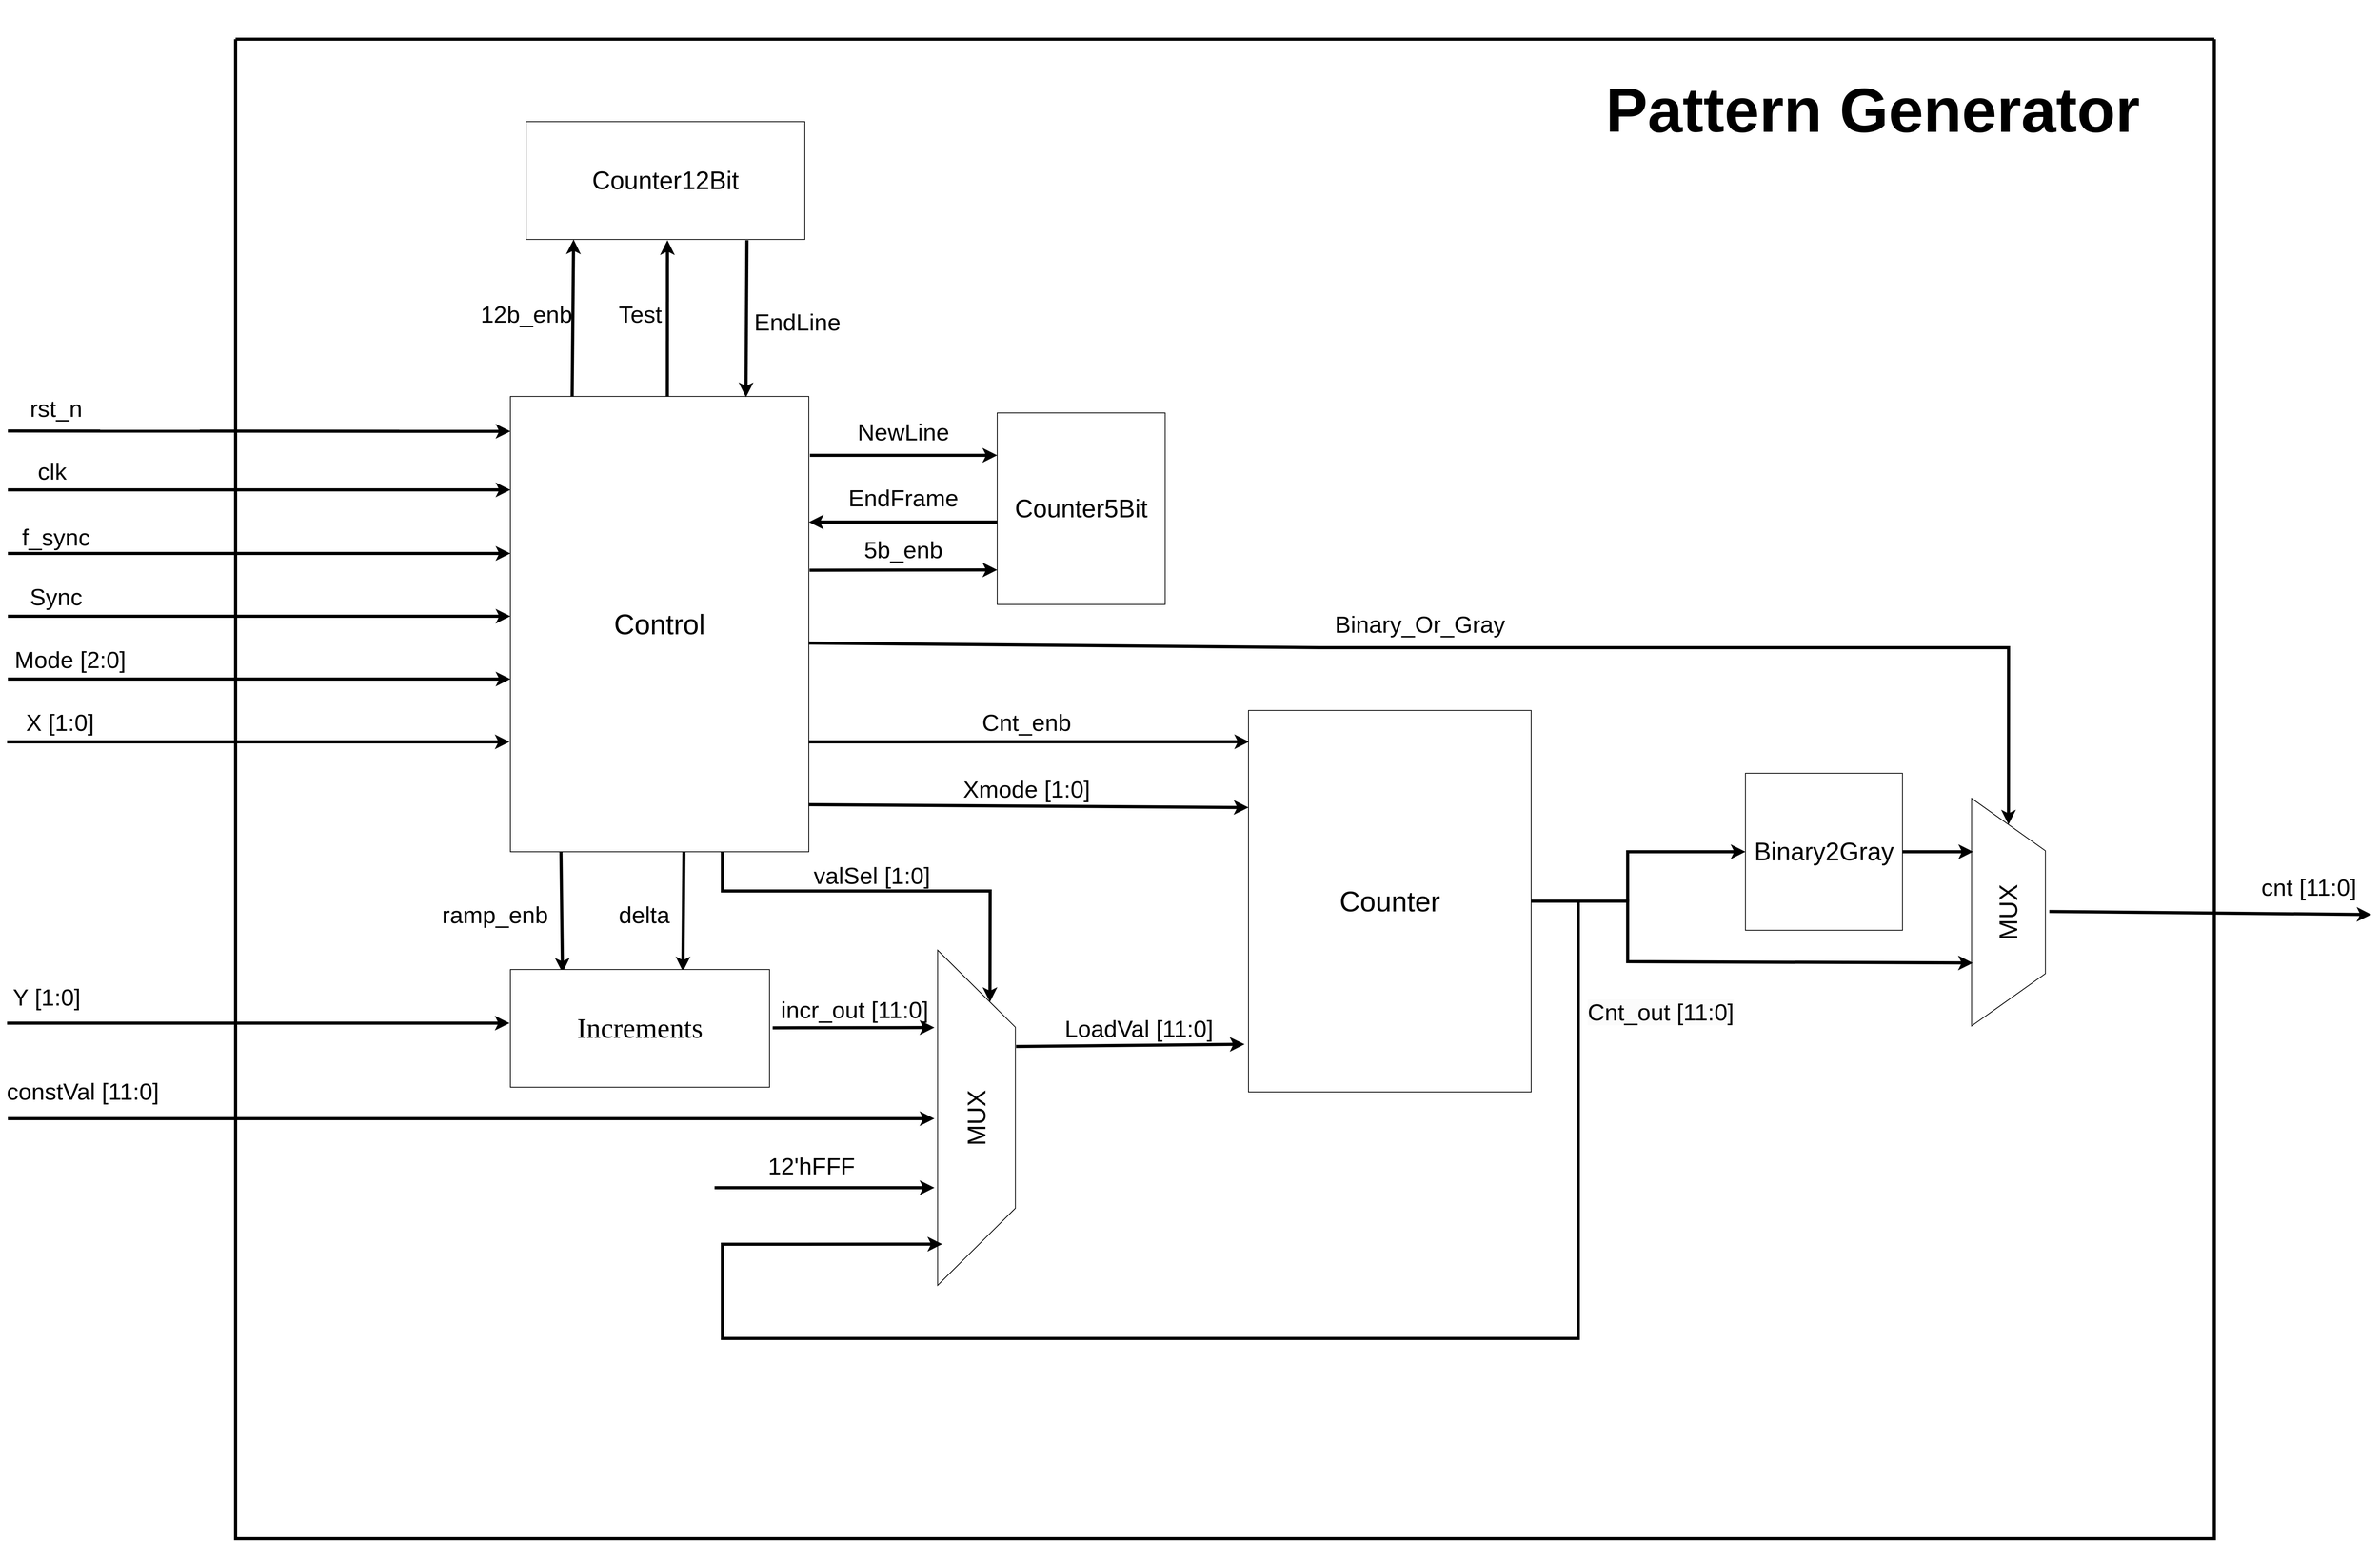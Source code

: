 <mxfile version="24.8.3">
  <diagram name="Page-1" id="bXnuZXWvN6B_vQ7cFQM5">
    <mxGraphModel dx="5597" dy="4074" grid="1" gridSize="10" guides="1" tooltips="1" connect="1" arrows="1" fold="1" page="1" pageScale="1" pageWidth="827" pageHeight="1169" background="#ffffff" math="0" shadow="0">
      <root>
        <mxCell id="0" />
        <mxCell id="1" parent="0" />
        <mxCell id="V9HJVicfxcj-Xi3RmbWV-6" value="&lt;font style=&quot;font-size: 32px;&quot;&gt;MUX&lt;/font&gt;" style="verticalLabelPosition=middle;verticalAlign=middle;html=1;shape=trapezoid;perimeter=trapezoidPerimeter;whiteSpace=wrap;size=0.23;arcSize=10;flipV=1;labelPosition=center;align=center;rotation=-90;" parent="1" vertex="1">
          <mxGeometry x="1842.88" y="490" width="290" height="94" as="geometry" />
        </mxCell>
        <mxCell id="V9HJVicfxcj-Xi3RmbWV-8" value="&lt;font style=&quot;font-size: 32px;&quot;&gt;Binary2Gray&lt;/font&gt;" style="whiteSpace=wrap;html=1;aspect=fixed;" parent="1" vertex="1">
          <mxGeometry x="1652.88" y="360" width="200" height="200" as="geometry" />
        </mxCell>
        <mxCell id="V9HJVicfxcj-Xi3RmbWV-9" value="" style="edgeStyle=none;orthogonalLoop=1;jettySize=auto;html=1;rounded=0;strokeWidth=4;" parent="1" edge="1">
          <mxGeometry width="100" relative="1" as="geometry">
            <mxPoint x="-560" y="-76" as="sourcePoint" />
            <mxPoint x="80" y="-75.59" as="targetPoint" />
            <Array as="points" />
          </mxGeometry>
        </mxCell>
        <mxCell id="V9HJVicfxcj-Xi3RmbWV-10" value="&lt;font style=&quot;font-size: 30px;&quot;&gt;rst_n&lt;/font&gt;" style="text;html=1;align=center;verticalAlign=middle;resizable=0;points=[];autosize=1;strokeColor=none;fillColor=none;" parent="1" vertex="1">
          <mxGeometry x="-544" y="-130" width="90" height="50" as="geometry" />
        </mxCell>
        <mxCell id="V9HJVicfxcj-Xi3RmbWV-11" value="" style="edgeStyle=none;orthogonalLoop=1;jettySize=auto;html=1;rounded=0;strokeWidth=4;" parent="1" edge="1">
          <mxGeometry width="100" relative="1" as="geometry">
            <mxPoint x="-560" y="-1" as="sourcePoint" />
            <mxPoint x="80" y="-1" as="targetPoint" />
            <Array as="points" />
          </mxGeometry>
        </mxCell>
        <mxCell id="V9HJVicfxcj-Xi3RmbWV-12" value="&lt;font style=&quot;font-size: 30px;&quot;&gt;clk&lt;/font&gt;" style="text;html=1;align=center;verticalAlign=middle;resizable=0;points=[];autosize=1;strokeColor=none;fillColor=none;rotation=0;" parent="1" vertex="1">
          <mxGeometry x="-534" y="-50.0" width="60" height="50" as="geometry" />
        </mxCell>
        <mxCell id="V9HJVicfxcj-Xi3RmbWV-14" value="&lt;font style=&quot;font-size: 30px;&quot;&gt;Sync&lt;/font&gt;" style="text;html=1;align=center;verticalAlign=middle;resizable=0;points=[];autosize=1;strokeColor=none;fillColor=none;" parent="1" vertex="1">
          <mxGeometry x="-544" y="110" width="90" height="50" as="geometry" />
        </mxCell>
        <mxCell id="V9HJVicfxcj-Xi3RmbWV-16" value="&lt;font style=&quot;font-size: 30px;&quot;&gt;f_sync&lt;/font&gt;" style="text;html=1;align=center;verticalAlign=middle;resizable=0;points=[];autosize=1;strokeColor=none;fillColor=none;" parent="1" vertex="1">
          <mxGeometry x="-554" y="34" width="110" height="50" as="geometry" />
        </mxCell>
        <mxCell id="V9HJVicfxcj-Xi3RmbWV-18" value="&lt;font style=&quot;font-size: 30px;&quot;&gt;Mode [2:0]&lt;/font&gt;" style="text;html=1;align=center;verticalAlign=middle;resizable=0;points=[];autosize=1;strokeColor=none;fillColor=none;" parent="1" vertex="1">
          <mxGeometry x="-566" y="190" width="170" height="50" as="geometry" />
        </mxCell>
        <mxCell id="V9HJVicfxcj-Xi3RmbWV-20" value="&lt;font style=&quot;font-size: 30px;&quot;&gt;X [1:0]&lt;/font&gt;" style="text;html=1;align=center;verticalAlign=middle;resizable=0;points=[];autosize=1;strokeColor=none;fillColor=none;" parent="1" vertex="1">
          <mxGeometry x="-549" y="270" width="110" height="50" as="geometry" />
        </mxCell>
        <mxCell id="V9HJVicfxcj-Xi3RmbWV-38" value="&lt;font style=&quot;font-size: 30px;&quot;&gt;Y [1:0]&lt;/font&gt;" style="text;html=1;align=center;verticalAlign=middle;resizable=0;points=[];autosize=1;strokeColor=none;fillColor=none;" parent="1" vertex="1">
          <mxGeometry x="-566" y="620" width="110" height="50" as="geometry" />
        </mxCell>
        <mxCell id="V9HJVicfxcj-Xi3RmbWV-43" value="&lt;font style=&quot;font-size: 30px;&quot;&gt;delta&lt;/font&gt;" style="text;html=1;align=center;verticalAlign=middle;resizable=0;points=[];autosize=1;strokeColor=none;fillColor=none;" parent="1" vertex="1">
          <mxGeometry x="205" y="515" width="90" height="50" as="geometry" />
        </mxCell>
        <mxCell id="V9HJVicfxcj-Xi3RmbWV-49" value="" style="edgeStyle=none;orthogonalLoop=1;jettySize=auto;html=1;rounded=0;exitX=0.104;exitY=1.002;exitDx=0;exitDy=0;exitPerimeter=0;entryX=0.201;entryY=0.027;entryDx=0;entryDy=0;entryPerimeter=0;strokeWidth=4;" parent="1" target="V9HJVicfxcj-Xi3RmbWV-54" edge="1">
          <mxGeometry width="100" relative="1" as="geometry">
            <mxPoint x="144.33" y="455" as="sourcePoint" />
            <mxPoint x="143.33" y="555" as="targetPoint" />
            <Array as="points" />
          </mxGeometry>
        </mxCell>
        <mxCell id="V9HJVicfxcj-Xi3RmbWV-50" value="" style="edgeStyle=none;orthogonalLoop=1;jettySize=auto;html=1;rounded=0;exitX=0.104;exitY=1.002;exitDx=0;exitDy=0;exitPerimeter=0;entryX=0.696;entryY=0.016;entryDx=0;entryDy=0;entryPerimeter=0;strokeWidth=4;" parent="1" edge="1">
          <mxGeometry width="100" relative="1" as="geometry">
            <mxPoint x="301" y="460" as="sourcePoint" />
            <mxPoint x="299.68" y="612.4" as="targetPoint" />
            <Array as="points" />
          </mxGeometry>
        </mxCell>
        <mxCell id="V9HJVicfxcj-Xi3RmbWV-51" value="&lt;font style=&quot;font-size: 30px;&quot;&gt;ramp_enb&lt;/font&gt;" style="text;html=1;align=center;verticalAlign=middle;resizable=0;points=[];autosize=1;strokeColor=none;fillColor=none;" parent="1" vertex="1">
          <mxGeometry x="-20" y="515" width="160" height="50" as="geometry" />
        </mxCell>
        <mxCell id="V9HJVicfxcj-Xi3RmbWV-54" value="&lt;span style=&quot;font-family: &amp;quot;Times New Roman&amp;quot;, serif; font-size: 36px; text-align: start;&quot;&gt;Increments&lt;/span&gt;" style="rounded=0;whiteSpace=wrap;html=1;" parent="1" vertex="1">
          <mxGeometry x="80" y="610" width="330" height="150" as="geometry" />
        </mxCell>
        <mxCell id="V9HJVicfxcj-Xi3RmbWV-55" value="" style="endArrow=classic;html=1;rounded=0;entryX=-0.014;entryY=0.875;entryDx=0;entryDy=0;entryPerimeter=0;strokeWidth=4;" parent="1" target="grZ6hcHH2rHkp3h9Grfc-13" edge="1">
          <mxGeometry width="50" height="50" relative="1" as="geometry">
            <mxPoint x="724" y="708.17" as="sourcePoint" />
            <mxPoint x="884" y="708" as="targetPoint" />
          </mxGeometry>
        </mxCell>
        <mxCell id="V9HJVicfxcj-Xi3RmbWV-56" value="&lt;font style=&quot;font-size: 30px;&quot;&gt;LoadVal [11:0]&lt;/font&gt;" style="text;html=1;align=center;verticalAlign=middle;resizable=0;points=[];autosize=1;strokeColor=none;fillColor=none;" parent="1" vertex="1">
          <mxGeometry x="775" y="660" width="210" height="50" as="geometry" />
        </mxCell>
        <mxCell id="V9HJVicfxcj-Xi3RmbWV-59" value="" style="endArrow=classic;html=1;rounded=0;entryX=0.007;entryY=0.19;entryDx=0;entryDy=0;entryPerimeter=0;strokeWidth=4;" parent="1" edge="1">
          <mxGeometry width="50" height="50" relative="1" as="geometry">
            <mxPoint x="457.48" y="400" as="sourcePoint" />
            <mxPoint x="1020.0" y="403.67" as="targetPoint" />
          </mxGeometry>
        </mxCell>
        <mxCell id="V9HJVicfxcj-Xi3RmbWV-60" value="&lt;font style=&quot;font-size: 30px;&quot;&gt;Xmode [1:0]&lt;/font&gt;" style="text;html=1;align=center;verticalAlign=middle;resizable=0;points=[];autosize=1;strokeColor=none;fillColor=none;" parent="1" vertex="1">
          <mxGeometry x="642" y="355.0" width="190" height="50" as="geometry" />
        </mxCell>
        <mxCell id="V9HJVicfxcj-Xi3RmbWV-62" value="" style="endArrow=classic;html=1;rounded=0;entryX=0.002;entryY=0.082;entryDx=0;entryDy=0;entryPerimeter=0;strokeWidth=4;" parent="1" target="grZ6hcHH2rHkp3h9Grfc-13" edge="1">
          <mxGeometry width="50" height="50" relative="1" as="geometry">
            <mxPoint x="456" y="320" as="sourcePoint" />
            <mxPoint x="880" y="320" as="targetPoint" />
          </mxGeometry>
        </mxCell>
        <mxCell id="V9HJVicfxcj-Xi3RmbWV-63" value="&lt;font style=&quot;font-size: 30px;&quot;&gt;Cnt_enb&lt;/font&gt;" style="text;html=1;align=center;verticalAlign=middle;resizable=0;points=[];autosize=1;strokeColor=none;fillColor=none;" parent="1" vertex="1">
          <mxGeometry x="667" y="270" width="140" height="50" as="geometry" />
        </mxCell>
        <mxCell id="V9HJVicfxcj-Xi3RmbWV-64" value="" style="endArrow=classic;html=1;rounded=0;exitX=0.526;exitY=0;exitDx=0;exitDy=0;exitPerimeter=0;strokeWidth=4;" parent="1" edge="1">
          <mxGeometry width="50" height="50" relative="1" as="geometry">
            <mxPoint x="279.88" y="-120" as="sourcePoint" />
            <mxPoint x="280" y="-319" as="targetPoint" />
          </mxGeometry>
        </mxCell>
        <mxCell id="V9HJVicfxcj-Xi3RmbWV-65" value="" style="endArrow=classic;html=1;rounded=0;exitX=0.207;exitY=-0.001;exitDx=0;exitDy=0;exitPerimeter=0;entryX=1;entryY=1;entryDx=0;entryDy=0;strokeWidth=4;" parent="1" edge="1">
          <mxGeometry width="50" height="50" relative="1" as="geometry">
            <mxPoint x="158.66" y="-120.46" as="sourcePoint" />
            <mxPoint x="160.484" y="-320" as="targetPoint" />
          </mxGeometry>
        </mxCell>
        <mxCell id="V9HJVicfxcj-Xi3RmbWV-66" value="&lt;font style=&quot;font-size: 30px;&quot;&gt;12b_enb&lt;/font&gt;" style="text;html=1;align=center;verticalAlign=middle;resizable=0;points=[];autosize=1;strokeColor=none;fillColor=none;" parent="1" vertex="1">
          <mxGeometry x="30" y="-250" width="140" height="50" as="geometry" />
        </mxCell>
        <mxCell id="V9HJVicfxcj-Xi3RmbWV-68" value="&lt;font style=&quot;font-size: 30px;&quot;&gt;Test&lt;/font&gt;" style="text;html=1;align=center;verticalAlign=middle;resizable=0;points=[];autosize=1;strokeColor=none;fillColor=none;" parent="1" vertex="1">
          <mxGeometry x="205" y="-250" width="80" height="50" as="geometry" />
        </mxCell>
        <mxCell id="V9HJVicfxcj-Xi3RmbWV-69" value="&lt;font style=&quot;font-size: 32px;&quot;&gt;Counter&lt;/font&gt;&lt;span style=&quot;font-size: 32px;&quot;&gt;12Bit&lt;/span&gt;" style="rounded=0;whiteSpace=wrap;html=1;" parent="1" vertex="1">
          <mxGeometry x="100" y="-470" width="355" height="150" as="geometry" />
        </mxCell>
        <mxCell id="V9HJVicfxcj-Xi3RmbWV-72" value="&lt;font style=&quot;font-size: 30px;&quot;&gt;EndLine&lt;/font&gt;" style="text;html=1;align=center;verticalAlign=middle;resizable=0;points=[];autosize=1;strokeColor=none;fillColor=none;" parent="1" vertex="1">
          <mxGeometry x="380" y="-240" width="130" height="50" as="geometry" />
        </mxCell>
        <mxCell id="V9HJVicfxcj-Xi3RmbWV-77" value="&lt;div&gt;&lt;br&gt;&lt;/div&gt;&lt;div&gt;&lt;br&gt;&lt;/div&gt;" style="endArrow=classic;html=1;rounded=0;endFill=1;targetPerimeterSpacing=0;strokeColor=default;fillColor=#000000;strokeWidth=4;" parent="1" edge="1">
          <mxGeometry width="50" height="50" relative="1" as="geometry">
            <mxPoint x="461" y="101.34" as="sourcePoint" />
            <mxPoint x="700" y="101" as="targetPoint" />
          </mxGeometry>
        </mxCell>
        <mxCell id="V9HJVicfxcj-Xi3RmbWV-78" value="&lt;font style=&quot;font-size: 30px;&quot;&gt;5b_enb&lt;/font&gt;" style="text;html=1;align=center;verticalAlign=middle;resizable=0;points=[];autosize=1;strokeColor=none;fillColor=none;" parent="1" vertex="1">
          <mxGeometry x="520" y="50.0" width="120" height="50" as="geometry" />
        </mxCell>
        <mxCell id="V9HJVicfxcj-Xi3RmbWV-80" value="&lt;font style=&quot;font-size: 30px;&quot;&gt;EndFrame&lt;/font&gt;" style="text;html=1;align=center;verticalAlign=middle;resizable=0;points=[];autosize=1;strokeColor=none;fillColor=none;" parent="1" vertex="1">
          <mxGeometry x="500" y="-16" width="160" height="50" as="geometry" />
        </mxCell>
        <mxCell id="V9HJVicfxcj-Xi3RmbWV-81" value="" style="endArrow=classic;html=1;rounded=0;strokeWidth=4;" parent="1" edge="1">
          <mxGeometry width="50" height="50" relative="1" as="geometry">
            <mxPoint x="700" y="40" as="sourcePoint" />
            <mxPoint x="460.12" y="40" as="targetPoint" />
          </mxGeometry>
        </mxCell>
        <mxCell id="V9HJVicfxcj-Xi3RmbWV-82" value="&lt;font style=&quot;font-size: 32px;&quot;&gt;Counter&lt;/font&gt;&lt;span style=&quot;font-size: 32px;&quot;&gt;5Bit&lt;/span&gt;" style="rounded=0;whiteSpace=wrap;html=1;" parent="1" vertex="1">
          <mxGeometry x="700" y="-99" width="213.88" height="244" as="geometry" />
        </mxCell>
        <mxCell id="grZ6hcHH2rHkp3h9Grfc-1" value="&lt;font style=&quot;font-size: 32px;&quot;&gt;MUX&lt;/font&gt;" style="verticalLabelPosition=middle;verticalAlign=middle;html=1;shape=trapezoid;perimeter=trapezoidPerimeter;whiteSpace=wrap;size=0.23;arcSize=10;flipV=1;labelPosition=center;align=center;rotation=-90;" parent="1" vertex="1">
          <mxGeometry x="460.12" y="749.37" width="427" height="99" as="geometry" />
        </mxCell>
        <mxCell id="grZ6hcHH2rHkp3h9Grfc-5" value="" style="endArrow=classic;html=1;rounded=0;strokeWidth=4;" parent="1" edge="1">
          <mxGeometry width="50" height="50" relative="1" as="geometry">
            <mxPoint x="414" y="684.33" as="sourcePoint" />
            <mxPoint x="620" y="684" as="targetPoint" />
          </mxGeometry>
        </mxCell>
        <mxCell id="grZ6hcHH2rHkp3h9Grfc-10" value="" style="endArrow=classic;html=1;rounded=0;strokeWidth=4;" parent="1" edge="1">
          <mxGeometry width="50" height="50" relative="1" as="geometry">
            <mxPoint x="-560" y="800" as="sourcePoint" />
            <mxPoint x="620" y="800" as="targetPoint" />
          </mxGeometry>
        </mxCell>
        <mxCell id="grZ6hcHH2rHkp3h9Grfc-11" value="" style="endArrow=classic;html=1;rounded=0;strokeWidth=4;" parent="1" edge="1">
          <mxGeometry width="50" height="50" relative="1" as="geometry">
            <mxPoint x="340" y="888" as="sourcePoint" />
            <mxPoint x="620" y="888" as="targetPoint" />
          </mxGeometry>
        </mxCell>
        <mxCell id="grZ6hcHH2rHkp3h9Grfc-12" value="&lt;font style=&quot;font-size: 30px;&quot;&gt;constVal [11:0]&lt;/font&gt;" style="text;html=1;align=center;verticalAlign=middle;resizable=0;points=[];autosize=1;strokeColor=none;fillColor=none;" parent="1" vertex="1">
          <mxGeometry x="-570" y="740" width="210" height="50" as="geometry" />
        </mxCell>
        <mxCell id="grZ6hcHH2rHkp3h9Grfc-13" value="&lt;font style=&quot;font-size: 36px;&quot;&gt;Counter&lt;/font&gt;" style="rounded=0;whiteSpace=wrap;html=1;" parent="1" vertex="1">
          <mxGeometry x="1020" y="280" width="360" height="486" as="geometry" />
        </mxCell>
        <mxCell id="grZ6hcHH2rHkp3h9Grfc-18" value="&lt;font style=&quot;font-size: 30px;&quot;&gt;12&#39;hFFF&lt;/font&gt;" style="text;html=1;align=center;verticalAlign=middle;resizable=0;points=[];autosize=1;strokeColor=none;fillColor=none;" parent="1" vertex="1">
          <mxGeometry x="398" y="835" width="130" height="50" as="geometry" />
        </mxCell>
        <mxCell id="grZ6hcHH2rHkp3h9Grfc-19" value="" style="endArrow=classic;html=1;rounded=0;entryX=1;entryY=0.75;entryDx=0;entryDy=0;strokeWidth=4;" parent="1" target="grZ6hcHH2rHkp3h9Grfc-1" edge="1">
          <mxGeometry width="50" height="50" relative="1" as="geometry">
            <mxPoint x="350" y="460" as="sourcePoint" />
            <mxPoint x="820" y="530" as="targetPoint" />
            <Array as="points">
              <mxPoint x="350" y="510" />
              <mxPoint x="520" y="510" />
              <mxPoint x="691" y="510" />
            </Array>
          </mxGeometry>
        </mxCell>
        <mxCell id="grZ6hcHH2rHkp3h9Grfc-20" value="&lt;font style=&quot;font-size: 30px;&quot;&gt;valSel [1:0]&lt;/font&gt;" style="text;html=1;align=center;verticalAlign=middle;resizable=0;points=[];autosize=1;strokeColor=none;fillColor=none;" parent="1" vertex="1">
          <mxGeometry x="455" y="465" width="170" height="50" as="geometry" />
        </mxCell>
        <mxCell id="grZ6hcHH2rHkp3h9Grfc-30" value="" style="endArrow=none;html=1;rounded=0;exitX=1;exitY=0.5;exitDx=0;exitDy=0;strokeWidth=4;" parent="1" source="grZ6hcHH2rHkp3h9Grfc-13" edge="1">
          <mxGeometry width="50" height="50" relative="1" as="geometry">
            <mxPoint x="1702.88" y="540" as="sourcePoint" />
            <mxPoint x="1502.88" y="523" as="targetPoint" />
          </mxGeometry>
        </mxCell>
        <mxCell id="grZ6hcHH2rHkp3h9Grfc-31" value="" style="endArrow=classic;html=1;rounded=0;entryX=0;entryY=0.5;entryDx=0;entryDy=0;strokeWidth=4;" parent="1" target="V9HJVicfxcj-Xi3RmbWV-8" edge="1">
          <mxGeometry width="50" height="50" relative="1" as="geometry">
            <mxPoint x="1502.88" y="524" as="sourcePoint" />
            <mxPoint x="1562.88" y="444" as="targetPoint" />
            <Array as="points">
              <mxPoint x="1502.88" y="460" />
            </Array>
          </mxGeometry>
        </mxCell>
        <mxCell id="grZ6hcHH2rHkp3h9Grfc-33" value="" style="endArrow=classic;html=1;rounded=0;entryX=0.277;entryY=0.983;entryDx=0;entryDy=0;entryPerimeter=0;strokeWidth=4;" parent="1" target="V9HJVicfxcj-Xi3RmbWV-6" edge="1">
          <mxGeometry width="50" height="50" relative="1" as="geometry">
            <mxPoint x="1502.88" y="520" as="sourcePoint" />
            <mxPoint x="1932.88" y="600" as="targetPoint" />
            <Array as="points">
              <mxPoint x="1502.88" y="600" />
            </Array>
          </mxGeometry>
        </mxCell>
        <mxCell id="grZ6hcHH2rHkp3h9Grfc-34" value="" style="endArrow=classic;html=1;rounded=0;exitX=1;exitY=0.5;exitDx=0;exitDy=0;strokeWidth=4;" parent="1" source="V9HJVicfxcj-Xi3RmbWV-8" edge="1">
          <mxGeometry width="50" height="50" relative="1" as="geometry">
            <mxPoint x="1772.88" y="369.28" as="sourcePoint" />
            <mxPoint x="1942.88" y="460" as="targetPoint" />
          </mxGeometry>
        </mxCell>
        <mxCell id="grZ6hcHH2rHkp3h9Grfc-35" value="" style="endArrow=classic;html=1;rounded=0;strokeWidth=4;" parent="1" edge="1">
          <mxGeometry width="50" height="50" relative="1" as="geometry">
            <mxPoint x="2039.88" y="536.09" as="sourcePoint" />
            <mxPoint x="2450" y="540" as="targetPoint" />
          </mxGeometry>
        </mxCell>
        <mxCell id="grZ6hcHH2rHkp3h9Grfc-36" value="&lt;span style=&quot;font-size: 30px;&quot;&gt;cnt [11:0]&lt;/span&gt;" style="text;html=1;align=center;verticalAlign=middle;resizable=0;points=[];autosize=1;strokeColor=none;fillColor=none;" parent="1" vertex="1">
          <mxGeometry x="2300" y="480" width="140" height="50" as="geometry" />
        </mxCell>
        <mxCell id="3ehk1U1o4NQR8nbxc-VZ-1" value="" style="endArrow=classic;html=1;rounded=0;exitX=0.993;exitY=0.302;exitDx=0;exitDy=0;exitPerimeter=0;entryX=1;entryY=0.5;entryDx=0;entryDy=0;strokeWidth=4;" parent="1" target="V9HJVicfxcj-Xi3RmbWV-6" edge="1">
          <mxGeometry width="50" height="50" relative="1" as="geometry">
            <mxPoint x="456.354" y="194.156" as="sourcePoint" />
            <mxPoint x="1180" y="390" as="targetPoint" />
            <Array as="points">
              <mxPoint x="1110" y="200" />
              <mxPoint x="1988" y="200" />
            </Array>
          </mxGeometry>
        </mxCell>
        <mxCell id="3ehk1U1o4NQR8nbxc-VZ-2" value="&lt;font style=&quot;font-size: 30px;&quot;&gt;Binary_Or_Gray&lt;/font&gt;" style="text;html=1;align=center;verticalAlign=middle;resizable=0;points=[];autosize=1;strokeColor=none;fillColor=none;" parent="1" vertex="1">
          <mxGeometry x="1117.88" y="145" width="240" height="50" as="geometry" />
        </mxCell>
        <mxCell id="k0VmpYmr_RUZVxpkCbhN-1" value="&lt;font style=&quot;font-size: 36px;&quot;&gt;Control&lt;/font&gt;" style="rounded=0;whiteSpace=wrap;html=1;" parent="1" vertex="1">
          <mxGeometry x="80" y="-120" width="380" height="580" as="geometry" />
        </mxCell>
        <mxCell id="k0VmpYmr_RUZVxpkCbhN-2" value="" style="endArrow=classic;html=1;rounded=0;strokeWidth=4;" parent="1" edge="1">
          <mxGeometry width="50" height="50" relative="1" as="geometry">
            <mxPoint x="461.5" y="-45" as="sourcePoint" />
            <mxPoint x="700" y="-45" as="targetPoint" />
          </mxGeometry>
        </mxCell>
        <mxCell id="k0VmpYmr_RUZVxpkCbhN-3" value="&lt;font style=&quot;font-size: 30px;&quot;&gt;NewLine&lt;/font&gt;" style="text;html=1;align=center;verticalAlign=middle;resizable=0;points=[];autosize=1;strokeColor=none;fillColor=none;" parent="1" vertex="1">
          <mxGeometry x="510" y="-100" width="140" height="50" as="geometry" />
        </mxCell>
        <mxCell id="euLB2lAVIcZCFR27goOC-1" value="" style="endArrow=classic;html=1;rounded=0;entryX=0.123;entryY=0.941;entryDx=0;entryDy=0;entryPerimeter=0;strokeWidth=4;" parent="1" target="grZ6hcHH2rHkp3h9Grfc-1" edge="1">
          <mxGeometry width="50" height="50" relative="1" as="geometry">
            <mxPoint x="1440" y="523" as="sourcePoint" />
            <mxPoint x="863" y="1078.75" as="targetPoint" />
            <Array as="points">
              <mxPoint x="1440" y="1080" />
              <mxPoint x="350" y="1080" />
              <mxPoint x="350" y="960" />
            </Array>
          </mxGeometry>
        </mxCell>
        <mxCell id="9O615eeIOiEBiYoucSlX-7" value="" style="edgeStyle=none;orthogonalLoop=1;jettySize=auto;html=1;rounded=0;strokeWidth=4;" parent="1" edge="1">
          <mxGeometry width="100" relative="1" as="geometry">
            <mxPoint x="-560" y="80" as="sourcePoint" />
            <mxPoint x="80" y="80" as="targetPoint" />
            <Array as="points" />
          </mxGeometry>
        </mxCell>
        <mxCell id="9O615eeIOiEBiYoucSlX-8" value="" style="edgeStyle=none;orthogonalLoop=1;jettySize=auto;html=1;rounded=0;strokeWidth=4;" parent="1" edge="1">
          <mxGeometry width="100" relative="1" as="geometry">
            <mxPoint x="-560" y="160" as="sourcePoint" />
            <mxPoint x="80" y="160" as="targetPoint" />
            <Array as="points" />
          </mxGeometry>
        </mxCell>
        <mxCell id="9O615eeIOiEBiYoucSlX-9" value="" style="edgeStyle=none;orthogonalLoop=1;jettySize=auto;html=1;rounded=0;strokeWidth=4;" parent="1" edge="1">
          <mxGeometry width="100" relative="1" as="geometry">
            <mxPoint x="-560" y="240" as="sourcePoint" />
            <mxPoint x="80" y="240" as="targetPoint" />
            <Array as="points" />
          </mxGeometry>
        </mxCell>
        <mxCell id="9O615eeIOiEBiYoucSlX-10" value="" style="edgeStyle=none;orthogonalLoop=1;jettySize=auto;html=1;rounded=0;strokeWidth=4;" parent="1" edge="1">
          <mxGeometry width="100" relative="1" as="geometry">
            <mxPoint x="-561" y="320" as="sourcePoint" />
            <mxPoint x="79" y="320" as="targetPoint" />
            <Array as="points" />
          </mxGeometry>
        </mxCell>
        <mxCell id="9O615eeIOiEBiYoucSlX-11" value="" style="edgeStyle=none;orthogonalLoop=1;jettySize=auto;html=1;rounded=0;strokeWidth=4;" parent="1" edge="1">
          <mxGeometry width="100" relative="1" as="geometry">
            <mxPoint x="-561" y="678.33" as="sourcePoint" />
            <mxPoint x="79" y="678.33" as="targetPoint" />
            <Array as="points" />
          </mxGeometry>
        </mxCell>
        <mxCell id="9O615eeIOiEBiYoucSlX-13" value="" style="swimlane;startSize=0;strokeWidth=4;" parent="1" vertex="1">
          <mxGeometry x="-270" y="-575" width="2520" height="1910" as="geometry" />
        </mxCell>
        <mxCell id="9O615eeIOiEBiYoucSlX-14" value="&lt;font style=&quot;font-size: 80px;&quot;&gt;&lt;b&gt;Pattern Generator&lt;/b&gt;&lt;/font&gt;" style="text;html=1;align=center;verticalAlign=middle;whiteSpace=wrap;rounded=0;" parent="9O615eeIOiEBiYoucSlX-13" vertex="1">
          <mxGeometry x="1660" y="-50" width="850" height="280" as="geometry" />
        </mxCell>
        <mxCell id="grZ6hcHH2rHkp3h9Grfc-8" value="&lt;font style=&quot;font-size: 30px;&quot;&gt;incr_out [11:0]&lt;/font&gt;" style="text;html=1;align=center;verticalAlign=middle;resizable=0;points=[];autosize=1;strokeColor=none;fillColor=none;" parent="9O615eeIOiEBiYoucSlX-13" vertex="1">
          <mxGeometry x="683" y="1211" width="210" height="50" as="geometry" />
        </mxCell>
        <mxCell id="9O615eeIOiEBiYoucSlX-4" value="" style="endArrow=classic;html=1;rounded=0;exitX=0.75;exitY=1;exitDx=0;exitDy=0;strokeWidth=4;entryX=0.75;entryY=0;entryDx=0;entryDy=0;" parent="1" edge="1">
          <mxGeometry width="50" height="50" relative="1" as="geometry">
            <mxPoint x="381.25" y="-319.0" as="sourcePoint" />
            <mxPoint x="380" y="-119.0" as="targetPoint" />
          </mxGeometry>
        </mxCell>
        <mxCell id="RzjS-Q7XOjHXS7yGMnYK-2" value="&lt;span style=&quot;color: rgb(0, 0, 0); font-family: Helvetica; font-size: 30px; font-style: normal; font-variant-ligatures: normal; font-variant-caps: normal; font-weight: 400; letter-spacing: normal; orphans: 2; text-align: center; text-indent: 0px; text-transform: none; widows: 2; word-spacing: 0px; -webkit-text-stroke-width: 0px; white-space: nowrap; background-color: rgb(251, 251, 251); text-decoration-thickness: initial; text-decoration-style: initial; text-decoration-color: initial; display: inline !important; float: none;&quot;&gt;Cnt_out [11:0]&lt;/span&gt;" style="text;whiteSpace=wrap;html=1;" vertex="1" parent="1">
          <mxGeometry x="1450" y="640" width="150" height="60" as="geometry" />
        </mxCell>
      </root>
    </mxGraphModel>
  </diagram>
</mxfile>
